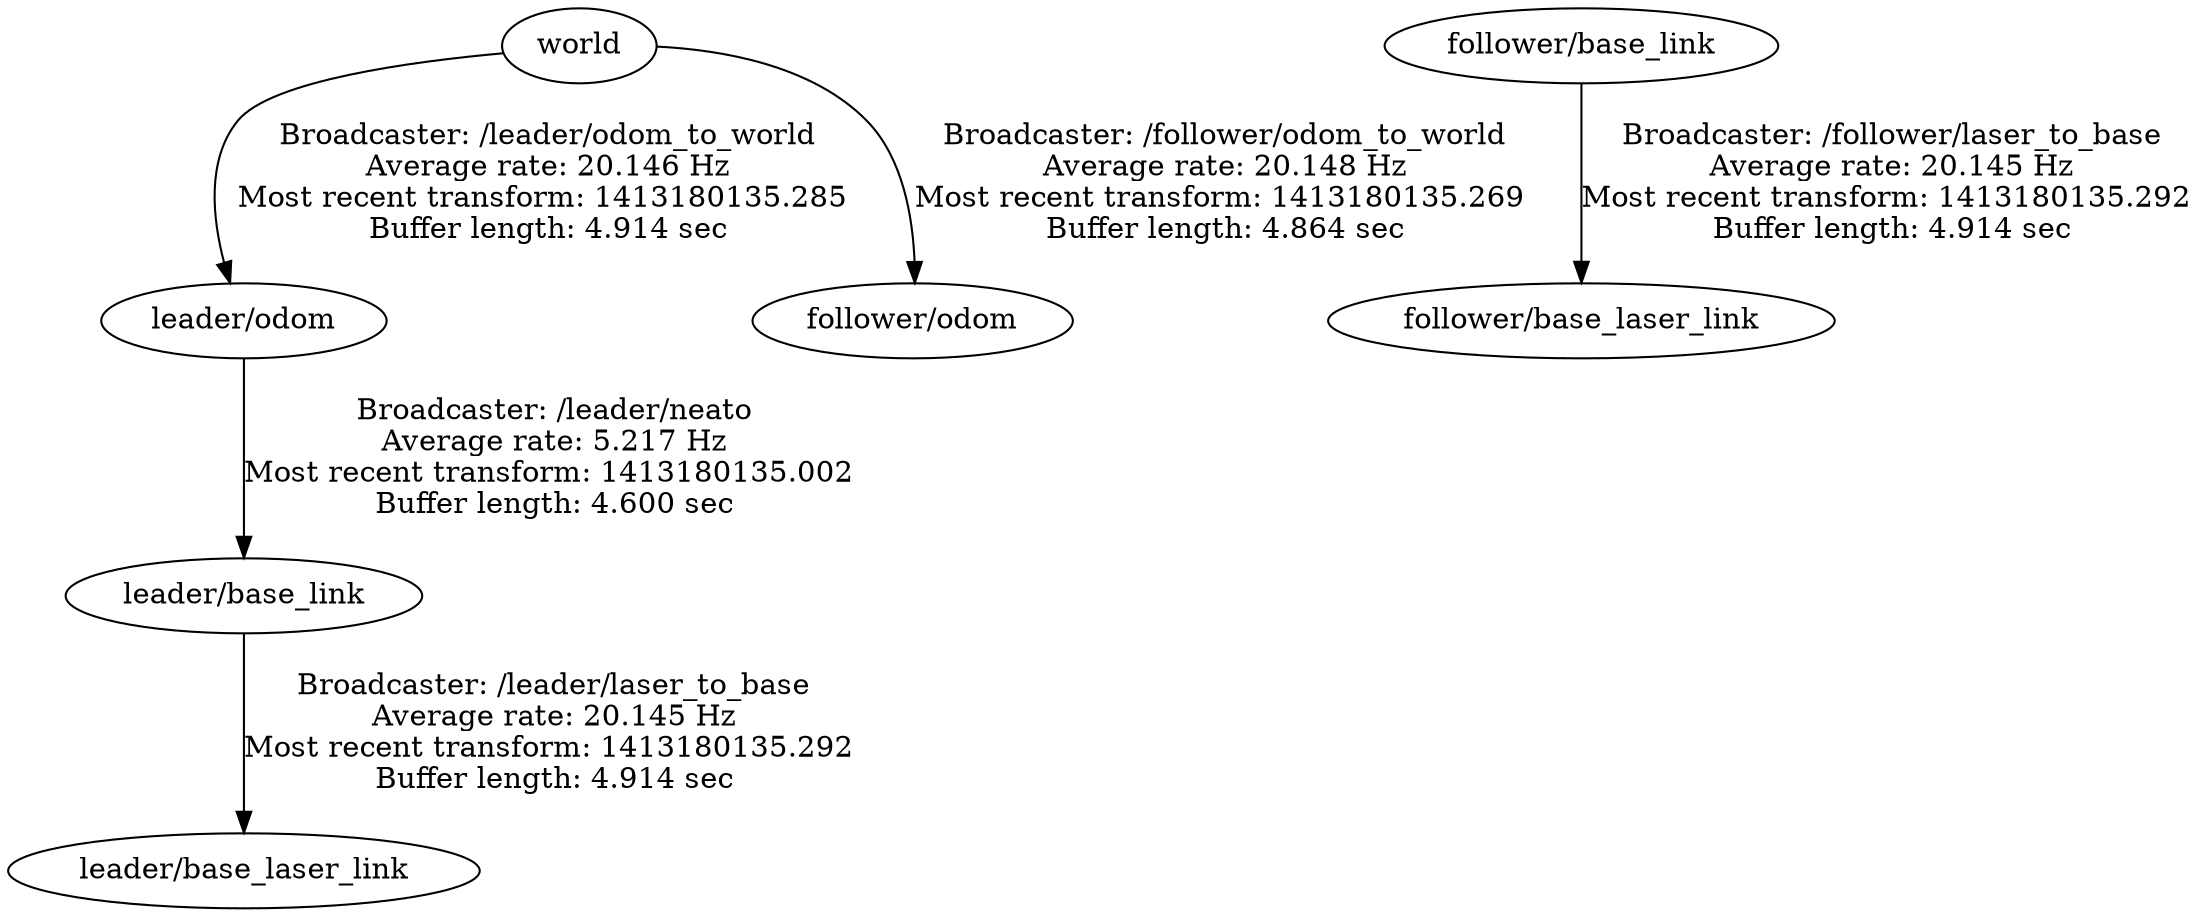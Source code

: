 digraph G {
"world" -> "leader/odom"[label="Broadcaster: /leader/odom_to_world\nAverage rate: 20.146 Hz\nMost recent transform: 1413180135.285 \nBuffer length: 4.914 sec\n"];
"leader/base_link" -> "leader/base_laser_link"[label="Broadcaster: /leader/laser_to_base\nAverage rate: 20.145 Hz\nMost recent transform: 1413180135.292 \nBuffer length: 4.914 sec\n"];
"leader/odom" -> "leader/base_link"[label="Broadcaster: /leader/neato\nAverage rate: 5.217 Hz\nMost recent transform: 1413180135.002 \nBuffer length: 4.600 sec\n"];
"follower/base_link" -> "follower/base_laser_link"[label="Broadcaster: /follower/laser_to_base\nAverage rate: 20.145 Hz\nMost recent transform: 1413180135.292 \nBuffer length: 4.914 sec\n"];
"world" -> "follower/odom"[label="Broadcaster: /follower/odom_to_world\nAverage rate: 20.148 Hz\nMost recent transform: 1413180135.269 \nBuffer length: 4.864 sec\n"];
}
